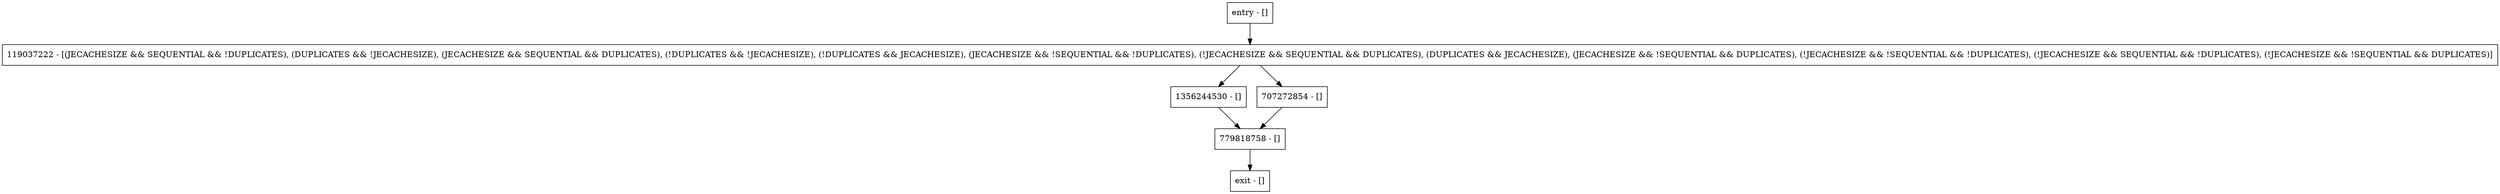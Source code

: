 digraph recordExists {
node [shape=record];
119037222 [label="119037222 - [(JECACHESIZE && SEQUENTIAL && !DUPLICATES), (DUPLICATES && !JECACHESIZE), (JECACHESIZE && SEQUENTIAL && DUPLICATES), (!DUPLICATES && !JECACHESIZE), (!DUPLICATES && JECACHESIZE), (JECACHESIZE && !SEQUENTIAL && !DUPLICATES), (!JECACHESIZE && SEQUENTIAL && DUPLICATES), (DUPLICATES && JECACHESIZE), (JECACHESIZE && !SEQUENTIAL && DUPLICATES), (!JECACHESIZE && !SEQUENTIAL && !DUPLICATES), (!JECACHESIZE && SEQUENTIAL && !DUPLICATES), (!JECACHESIZE && !SEQUENTIAL && DUPLICATES)]"];
entry [label="entry - []"];
exit [label="exit - []"];
1356244530 [label="1356244530 - []"];
779818758 [label="779818758 - []"];
707272854 [label="707272854 - []"];
entry;
exit;
119037222 -> 1356244530;
119037222 -> 707272854;
entry -> 119037222;
1356244530 -> 779818758;
779818758 -> exit;
707272854 -> 779818758;
}

